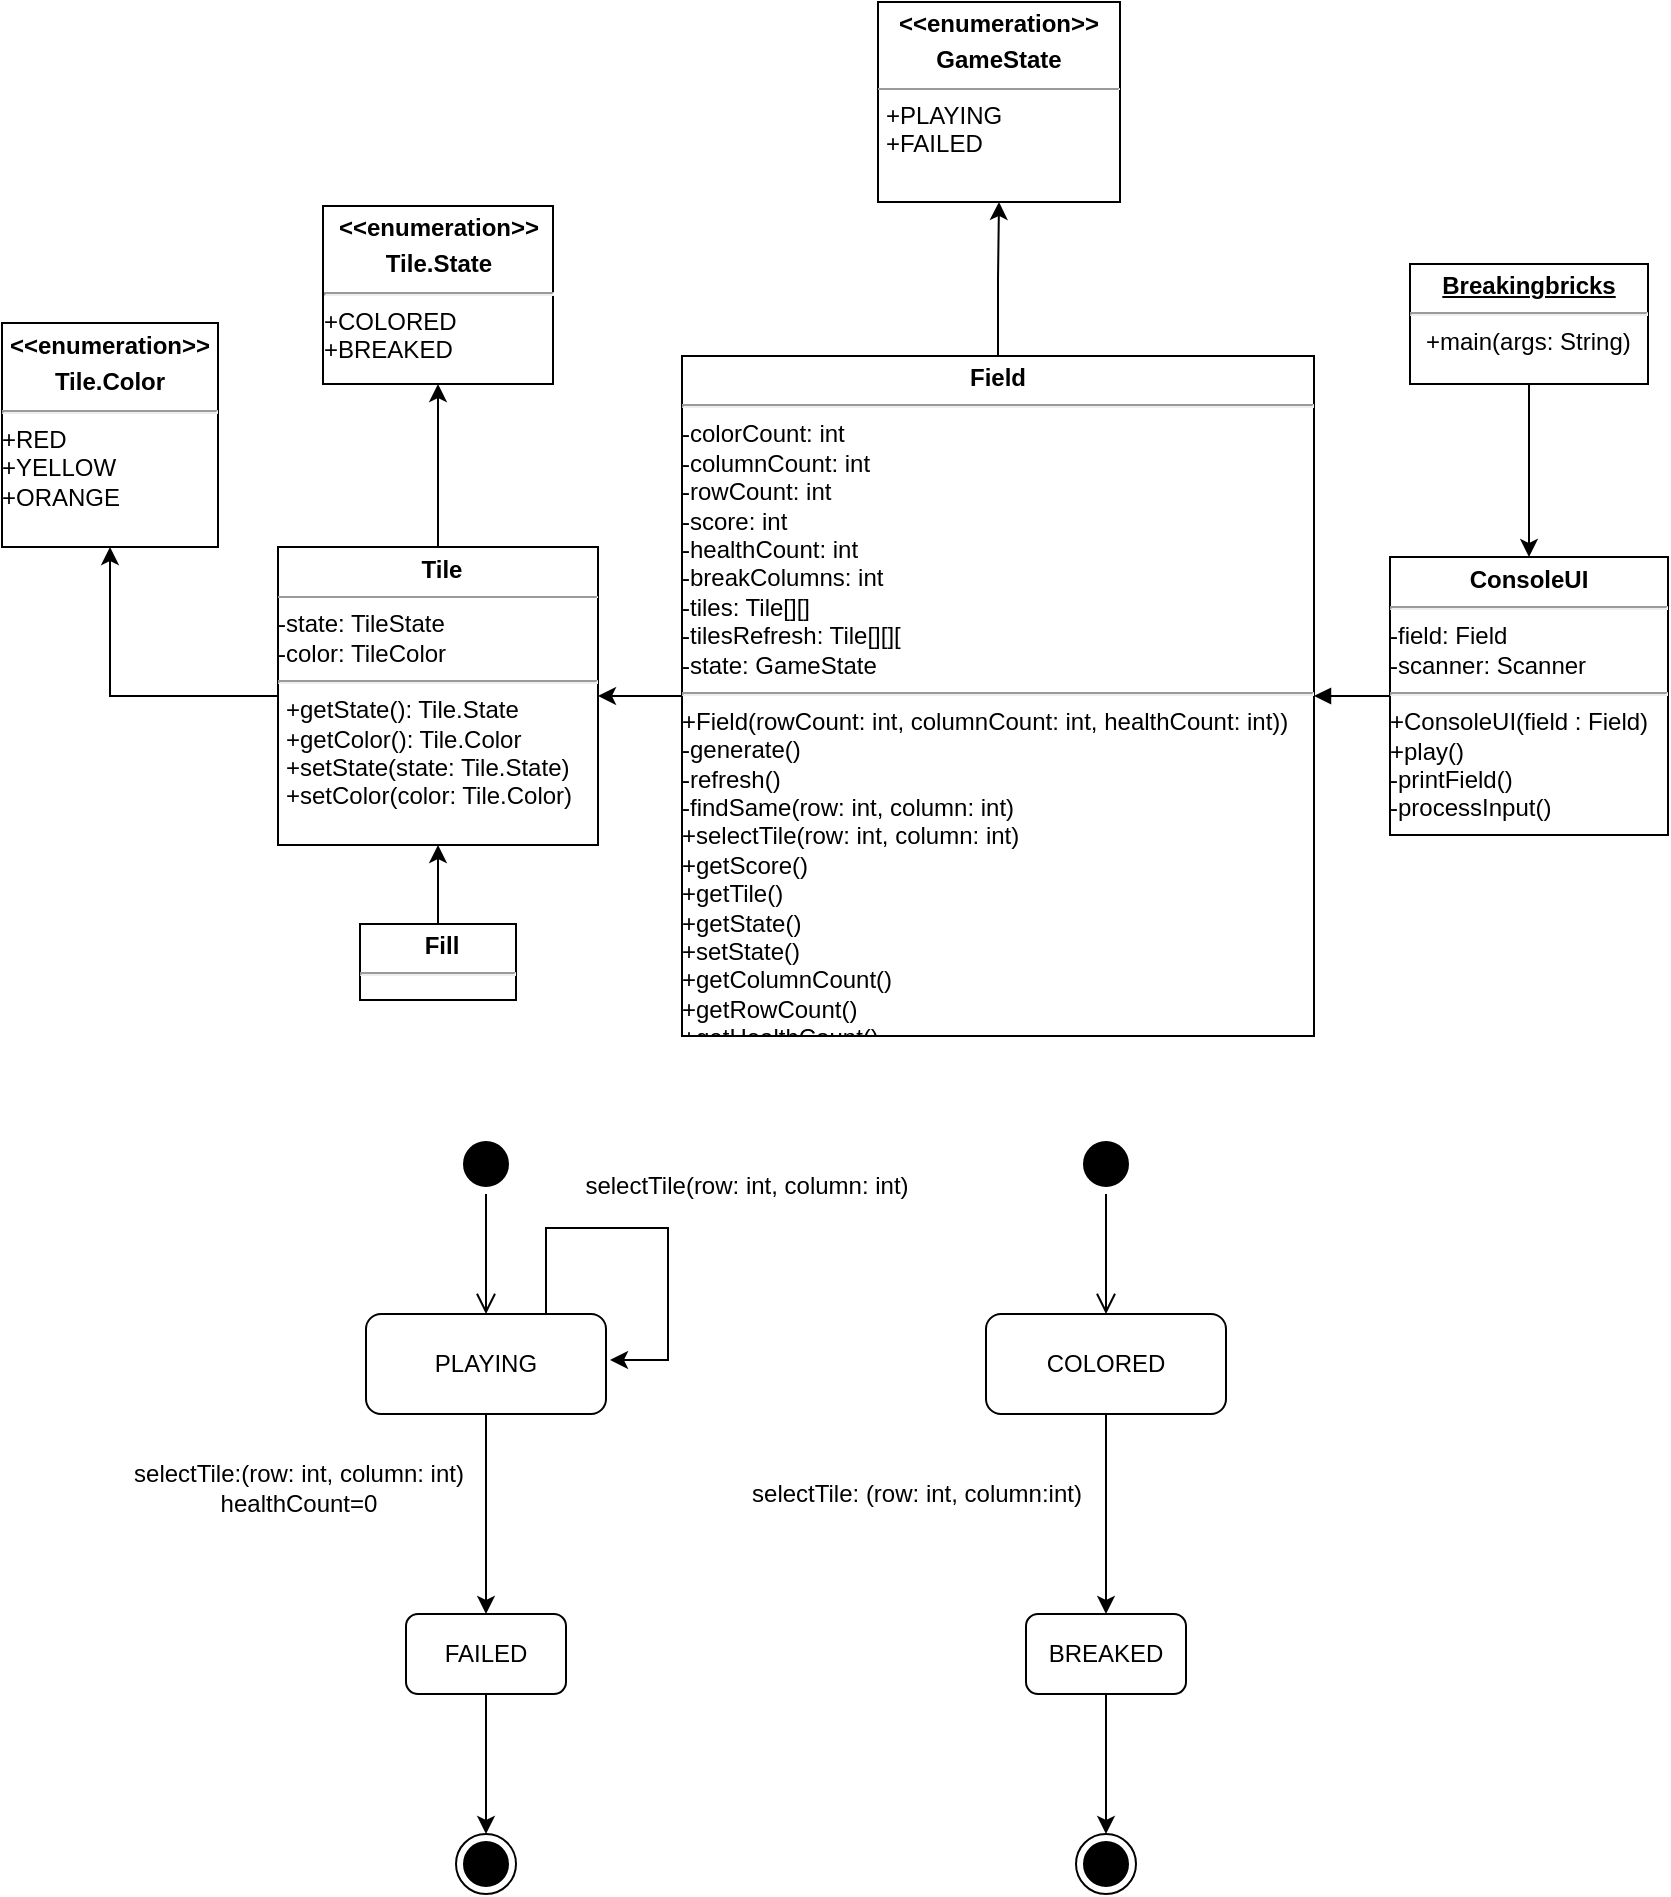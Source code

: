 <mxfile version="14.4.4" type="device"><diagram id="7rNbA72hkStkjSAuD9Mh" name="Page-1"><mxGraphModel dx="1508" dy="1658" grid="0" gridSize="10" guides="1" tooltips="1" connect="1" arrows="1" fold="1" page="1" pageScale="1" pageWidth="850" pageHeight="1100" math="0" shadow="0"><root><mxCell id="0"/><mxCell id="1" parent="0"/><mxCell id="99-PpXqAS6jpeLcIzMs0-3" value="" style="edgeStyle=orthogonalEdgeStyle;rounded=0;orthogonalLoop=1;jettySize=auto;html=1;" parent="1" source="Ibi0KWBqDIWdwUJwwEU8-1" target="Ibi0KWBqDIWdwUJwwEU8-17" edge="1"><mxGeometry relative="1" as="geometry"/></mxCell><mxCell id="99-PpXqAS6jpeLcIzMs0-4" style="edgeStyle=orthogonalEdgeStyle;rounded=0;orthogonalLoop=1;jettySize=auto;html=1;exitX=0;exitY=0.5;exitDx=0;exitDy=0;entryX=1;entryY=0.5;entryDx=0;entryDy=0;" parent="1" source="Ibi0KWBqDIWdwUJwwEU8-1" target="Ibi0KWBqDIWdwUJwwEU8-7" edge="1"><mxGeometry relative="1" as="geometry"/></mxCell><mxCell id="Ibi0KWBqDIWdwUJwwEU8-1" value="&lt;p style=&quot;margin: 0px ; margin-top: 4px ; text-align: center&quot;&gt;&lt;b&gt;Field&lt;/b&gt;&lt;/p&gt;&lt;hr&gt;-colorCount: int&lt;br&gt;-columnCount: int&lt;br&gt;-rowCount: int&lt;br&gt;-score: int&lt;br&gt;-healthCount: int&lt;br&gt;-breakColumns: int&lt;br&gt;-tiles: Tile[][]&lt;br&gt;-tilesRefresh: Tile[][][&lt;br&gt;-state: GameState&lt;br&gt;&lt;hr&gt;+Field(rowCount: int, columnCount: int, healthCount: int))&lt;br&gt;-generate()&lt;br&gt;-refresh()&lt;br&gt;-findSame(row: int, column: int)&lt;br&gt;+selectTile(row: int, column: int)&lt;br&gt;+getScore()&lt;br&gt;+getTile()&lt;br&gt;+getState()&lt;br&gt;+setState()&lt;br&gt;+getColumnCount()&lt;br&gt;+getRowCount()&lt;br&gt;+getHealthCount()" style="verticalAlign=top;align=left;overflow=fill;fontSize=12;fontFamily=Helvetica;html=1;" parent="1" vertex="1"><mxGeometry x="350" y="-895" width="316" height="340" as="geometry"/></mxCell><mxCell id="Ibi0KWBqDIWdwUJwwEU8-12" style="edgeStyle=orthogonalEdgeStyle;rounded=0;orthogonalLoop=1;jettySize=auto;html=1;exitX=0.5;exitY=0;exitDx=0;exitDy=0;entryX=0.5;entryY=1;entryDx=0;entryDy=0;" parent="1" source="Ibi0KWBqDIWdwUJwwEU8-7" target="Ibi0KWBqDIWdwUJwwEU8-9" edge="1"><mxGeometry relative="1" as="geometry"/></mxCell><mxCell id="vyaH4F8e-FVO4dSIJTRh-48" style="edgeStyle=orthogonalEdgeStyle;rounded=0;orthogonalLoop=1;jettySize=auto;html=1;exitX=0;exitY=0.5;exitDx=0;exitDy=0;entryX=0.5;entryY=1;entryDx=0;entryDy=0;strokeColor=#000000;" parent="1" source="Ibi0KWBqDIWdwUJwwEU8-7" target="vyaH4F8e-FVO4dSIJTRh-47" edge="1"><mxGeometry relative="1" as="geometry"/></mxCell><mxCell id="Ibi0KWBqDIWdwUJwwEU8-7" value="&lt;p style=&quot;margin: 0px ; margin-top: 4px ; text-align: center&quot;&gt;&lt;/p&gt;&lt;p style=&quot;text-align: center ; margin: 0px 0px 0px 4px&quot;&gt;&lt;b&gt;Tile&lt;/b&gt;&lt;/p&gt;&lt;hr size=&quot;1&quot;&gt;-state: TileState&lt;br&gt;-color: TileColor&lt;br&gt;&lt;hr&gt;&lt;p style=&quot;margin: 0px ; margin-left: 4px&quot;&gt;+getState(): Tile.State&lt;/p&gt;&lt;p style=&quot;margin: 0px ; margin-left: 4px&quot;&gt;+getColor(): Tile.Color&lt;br&gt;&lt;/p&gt;&lt;p style=&quot;margin: 0px ; margin-left: 4px&quot;&gt;&lt;span&gt;+setState(state: Tile.State)&lt;/span&gt;&lt;br&gt;&lt;/p&gt;&lt;p style=&quot;margin: 0px ; margin-left: 4px&quot;&gt;+setColor(color: Tile.Color)&lt;/p&gt;" style="verticalAlign=top;align=left;overflow=fill;fontSize=12;fontFamily=Helvetica;html=1;" parent="1" vertex="1"><mxGeometry x="148" y="-799.5" width="160" height="149" as="geometry"/></mxCell><mxCell id="Ibi0KWBqDIWdwUJwwEU8-9" value="&lt;p style=&quot;margin: 0px ; margin-top: 4px ; text-align: center&quot;&gt;&lt;b&gt;&amp;lt;&amp;lt;enumeration&amp;gt;&amp;gt;&lt;/b&gt;&lt;/p&gt;&lt;p style=&quot;margin: 0px ; margin-top: 4px ; text-align: center&quot;&gt;&lt;b&gt;Tile.State&lt;/b&gt;&lt;/p&gt;&lt;hr&gt;+COLORED&lt;br&gt;+BREAKED" style="verticalAlign=top;align=left;overflow=fill;fontSize=12;fontFamily=Helvetica;html=1;" parent="1" vertex="1"><mxGeometry x="170.5" y="-970" width="115" height="89" as="geometry"/></mxCell><mxCell id="Ibi0KWBqDIWdwUJwwEU8-17" value="&lt;p style=&quot;margin: 0px ; margin-top: 4px ; text-align: center&quot;&gt;&lt;b&gt;&amp;lt;&amp;lt;enumeration&amp;gt;&amp;gt;&lt;/b&gt;&lt;/p&gt;&lt;p style=&quot;margin: 0px ; margin-top: 4px ; text-align: center&quot;&gt;&lt;b&gt;GameState&lt;/b&gt;&lt;/p&gt;&lt;hr size=&quot;1&quot;&gt;&lt;p style=&quot;margin: 0px ; margin-left: 4px&quot;&gt;+PLAYING&lt;/p&gt;&lt;p style=&quot;margin: 0px ; margin-left: 4px&quot;&gt;+FAILED&lt;/p&gt;" style="verticalAlign=top;align=left;overflow=fill;fontSize=12;fontFamily=Helvetica;html=1;" parent="1" vertex="1"><mxGeometry x="448" y="-1072" width="121" height="100" as="geometry"/></mxCell><mxCell id="vyaH4F8e-FVO4dSIJTRh-15" style="edgeStyle=orthogonalEdgeStyle;rounded=0;orthogonalLoop=1;jettySize=auto;html=1;exitX=0.5;exitY=1;exitDx=0;exitDy=0;entryX=0.5;entryY=0;entryDx=0;entryDy=0;" parent="1" source="vyaH4F8e-FVO4dSIJTRh-5" target="vyaH4F8e-FVO4dSIJTRh-10" edge="1"><mxGeometry relative="1" as="geometry"/></mxCell><mxCell id="vyaH4F8e-FVO4dSIJTRh-5" value="&lt;p style=&quot;margin: 0px ; margin-top: 4px ; text-align: center ; text-decoration: underline&quot;&gt;&lt;b&gt;Breakingbricks&lt;/b&gt;&lt;/p&gt;&lt;hr&gt;&lt;p style=&quot;margin: 0px ; margin-left: 8px&quot;&gt;+main(args: String)&lt;/p&gt;" style="verticalAlign=top;align=left;overflow=fill;fontSize=12;fontFamily=Helvetica;html=1;" parent="1" vertex="1"><mxGeometry x="714" y="-941" width="119" height="60" as="geometry"/></mxCell><mxCell id="vyaH4F8e-FVO4dSIJTRh-10" value="&lt;p style=&quot;margin: 0px ; margin-top: 4px ; text-align: center&quot;&gt;&lt;b&gt;ConsoleUI&lt;/b&gt;&lt;/p&gt;&lt;hr&gt;-field: Field&lt;br&gt;-scanner: Scanner&lt;hr&gt;&lt;span&gt;+ConsoleUI(field : Field)&lt;br&gt;&lt;/span&gt;&lt;span&gt;+play()&lt;br&gt;&lt;/span&gt;&lt;span&gt;-printField()&lt;br&gt;&lt;/span&gt;&lt;span&gt;-processInput()&lt;/span&gt;&lt;span&gt;&lt;br&gt;&lt;/span&gt;" style="verticalAlign=top;align=left;overflow=fill;fontSize=12;fontFamily=Helvetica;html=1;" parent="1" vertex="1"><mxGeometry x="704" y="-794.5" width="139" height="139" as="geometry"/></mxCell><mxCell id="vyaH4F8e-FVO4dSIJTRh-16" value="" style="endArrow=block;endFill=1;html=1;edgeStyle=orthogonalEdgeStyle;align=left;verticalAlign=top;exitX=0;exitY=0.5;exitDx=0;exitDy=0;entryX=1;entryY=0.5;entryDx=0;entryDy=0;" parent="1" source="vyaH4F8e-FVO4dSIJTRh-10" target="Ibi0KWBqDIWdwUJwwEU8-1" edge="1"><mxGeometry x="-1" relative="1" as="geometry"><mxPoint x="555" y="-863" as="sourcePoint"/><mxPoint x="715" y="-863" as="targetPoint"/></mxGeometry></mxCell><mxCell id="vyaH4F8e-FVO4dSIJTRh-24" style="edgeStyle=orthogonalEdgeStyle;rounded=0;orthogonalLoop=1;jettySize=auto;html=1;exitX=0.5;exitY=1;exitDx=0;exitDy=0;entryX=0.5;entryY=0;entryDx=0;entryDy=0;" parent="1" source="vyaH4F8e-FVO4dSIJTRh-20" target="vyaH4F8e-FVO4dSIJTRh-21" edge="1"><mxGeometry relative="1" as="geometry"/></mxCell><mxCell id="vyaH4F8e-FVO4dSIJTRh-20" value="COLORED" style="shape=ext;rounded=1;html=1;whiteSpace=wrap;" parent="1" vertex="1"><mxGeometry x="502" y="-416" width="120" height="50" as="geometry"/></mxCell><mxCell id="vyaH4F8e-FVO4dSIJTRh-27" style="edgeStyle=orthogonalEdgeStyle;rounded=0;orthogonalLoop=1;jettySize=auto;html=1;exitX=0.5;exitY=1;exitDx=0;exitDy=0;" parent="1" source="vyaH4F8e-FVO4dSIJTRh-21" target="vyaH4F8e-FVO4dSIJTRh-26" edge="1"><mxGeometry relative="1" as="geometry"/></mxCell><mxCell id="vyaH4F8e-FVO4dSIJTRh-21" value="BREAKED" style="shape=ext;rounded=1;html=1;whiteSpace=wrap;" parent="1" vertex="1"><mxGeometry x="522" y="-266" width="80" height="40" as="geometry"/></mxCell><mxCell id="vyaH4F8e-FVO4dSIJTRh-25" value="selectTile: (row: int, column:int)" style="text;html=1;align=center;verticalAlign=middle;resizable=0;points=[];autosize=1;" parent="1" vertex="1"><mxGeometry x="379" y="-335" width="175" height="18" as="geometry"/></mxCell><mxCell id="vyaH4F8e-FVO4dSIJTRh-26" value="" style="ellipse;html=1;shape=endState;fillColor=#000000;" parent="1" vertex="1"><mxGeometry x="547" y="-156" width="30" height="30" as="geometry"/></mxCell><mxCell id="vyaH4F8e-FVO4dSIJTRh-28" value="" style="ellipse;html=1;shape=startState;fillColor=#000000;" parent="1" vertex="1"><mxGeometry x="547" y="-506" width="30" height="30" as="geometry"/></mxCell><mxCell id="vyaH4F8e-FVO4dSIJTRh-29" value="" style="edgeStyle=orthogonalEdgeStyle;html=1;verticalAlign=bottom;endArrow=open;endSize=8;" parent="1" source="vyaH4F8e-FVO4dSIJTRh-28" edge="1"><mxGeometry relative="1" as="geometry"><mxPoint x="562" y="-416" as="targetPoint"/></mxGeometry></mxCell><mxCell id="vyaH4F8e-FVO4dSIJTRh-38" style="edgeStyle=orthogonalEdgeStyle;rounded=0;orthogonalLoop=1;jettySize=auto;html=1;exitX=0.5;exitY=1;exitDx=0;exitDy=0;entryX=0.5;entryY=0;entryDx=0;entryDy=0;" parent="1" source="vyaH4F8e-FVO4dSIJTRh-39" target="vyaH4F8e-FVO4dSIJTRh-41" edge="1"><mxGeometry relative="1" as="geometry"/></mxCell><mxCell id="yl12XE4ARLGWUPFzRbhy-3" style="edgeStyle=orthogonalEdgeStyle;rounded=0;orthogonalLoop=1;jettySize=auto;html=1;exitX=0.75;exitY=0;exitDx=0;exitDy=0;" parent="1" source="vyaH4F8e-FVO4dSIJTRh-39" edge="1"><mxGeometry relative="1" as="geometry"><mxPoint x="314" y="-393" as="targetPoint"/><Array as="points"><mxPoint x="282" y="-459"/><mxPoint x="343" y="-459"/><mxPoint x="343" y="-393"/></Array></mxGeometry></mxCell><mxCell id="vyaH4F8e-FVO4dSIJTRh-39" value="PLAYING" style="shape=ext;rounded=1;html=1;whiteSpace=wrap;" parent="1" vertex="1"><mxGeometry x="192" y="-416" width="120" height="50" as="geometry"/></mxCell><mxCell id="vyaH4F8e-FVO4dSIJTRh-40" style="edgeStyle=orthogonalEdgeStyle;rounded=0;orthogonalLoop=1;jettySize=auto;html=1;exitX=0.5;exitY=1;exitDx=0;exitDy=0;" parent="1" source="vyaH4F8e-FVO4dSIJTRh-41" target="vyaH4F8e-FVO4dSIJTRh-43" edge="1"><mxGeometry relative="1" as="geometry"/></mxCell><mxCell id="vyaH4F8e-FVO4dSIJTRh-41" value="FAILED" style="shape=ext;rounded=1;html=1;whiteSpace=wrap;" parent="1" vertex="1"><mxGeometry x="212" y="-266" width="80" height="40" as="geometry"/></mxCell><mxCell id="vyaH4F8e-FVO4dSIJTRh-42" value="selectTile:(row: int, column: int)&lt;br&gt;healthCount=0" style="text;html=1;align=center;verticalAlign=middle;resizable=0;points=[];autosize=1;" parent="1" vertex="1"><mxGeometry x="70" y="-345" width="175" height="32" as="geometry"/></mxCell><mxCell id="vyaH4F8e-FVO4dSIJTRh-43" value="" style="ellipse;html=1;shape=endState;fillColor=#000000;" parent="1" vertex="1"><mxGeometry x="237" y="-156" width="30" height="30" as="geometry"/></mxCell><mxCell id="vyaH4F8e-FVO4dSIJTRh-44" value="" style="ellipse;html=1;shape=startState;fillColor=#000000;" parent="1" vertex="1"><mxGeometry x="237" y="-506" width="30" height="30" as="geometry"/></mxCell><mxCell id="vyaH4F8e-FVO4dSIJTRh-45" value="" style="edgeStyle=orthogonalEdgeStyle;html=1;verticalAlign=bottom;endArrow=open;endSize=8;" parent="1" source="vyaH4F8e-FVO4dSIJTRh-44" edge="1"><mxGeometry relative="1" as="geometry"><mxPoint x="252.0" y="-416" as="targetPoint"/></mxGeometry></mxCell><mxCell id="vyaH4F8e-FVO4dSIJTRh-47" value="&lt;p style=&quot;margin: 0px ; margin-top: 4px ; text-align: center&quot;&gt;&lt;b&gt;&amp;lt;&amp;lt;enumeration&amp;gt;&amp;gt;&lt;/b&gt;&lt;/p&gt;&lt;p style=&quot;margin: 0px ; margin-top: 4px ; text-align: center&quot;&gt;&lt;b&gt;Tile.Color&lt;/b&gt;&lt;/p&gt;&lt;hr&gt;+RED&lt;br&gt;+YELLOW&lt;br&gt;+ORANGE&lt;br&gt;" style="verticalAlign=top;align=left;overflow=fill;fontSize=12;fontFamily=Helvetica;html=1;" parent="1" vertex="1"><mxGeometry x="10" y="-911.5" width="108" height="112" as="geometry"/></mxCell><mxCell id="vyaH4F8e-FVO4dSIJTRh-49" style="edgeStyle=orthogonalEdgeStyle;rounded=0;orthogonalLoop=1;jettySize=auto;html=1;exitX=0.5;exitY=1;exitDx=0;exitDy=0;strokeColor=#000000;" parent="1" source="vyaH4F8e-FVO4dSIJTRh-5" target="vyaH4F8e-FVO4dSIJTRh-5" edge="1"><mxGeometry relative="1" as="geometry"/></mxCell><mxCell id="yl12XE4ARLGWUPFzRbhy-4" value="selectTile(row: int, column: int)" style="text;html=1;align=center;verticalAlign=middle;resizable=0;points=[];autosize=1;" parent="1" vertex="1"><mxGeometry x="296" y="-489" width="172" height="18" as="geometry"/></mxCell><mxCell id="99-PpXqAS6jpeLcIzMs0-2" style="edgeStyle=orthogonalEdgeStyle;rounded=0;orthogonalLoop=1;jettySize=auto;html=1;entryX=0.5;entryY=1;entryDx=0;entryDy=0;" parent="1" source="99-PpXqAS6jpeLcIzMs0-1" target="Ibi0KWBqDIWdwUJwwEU8-7" edge="1"><mxGeometry relative="1" as="geometry"/></mxCell><mxCell id="99-PpXqAS6jpeLcIzMs0-1" value="&lt;p style=&quot;margin: 0px ; margin-top: 4px ; text-align: center&quot;&gt;&lt;/p&gt;&lt;p style=&quot;text-align: center ; margin: 0px 0px 0px 4px&quot;&gt;&lt;b&gt;Fill&lt;/b&gt;&lt;/p&gt;&lt;hr&gt;" style="verticalAlign=top;align=left;overflow=fill;fontSize=12;fontFamily=Helvetica;html=1;" parent="1" vertex="1"><mxGeometry x="189" y="-611" width="78" height="38" as="geometry"/></mxCell></root></mxGraphModel></diagram></mxfile>